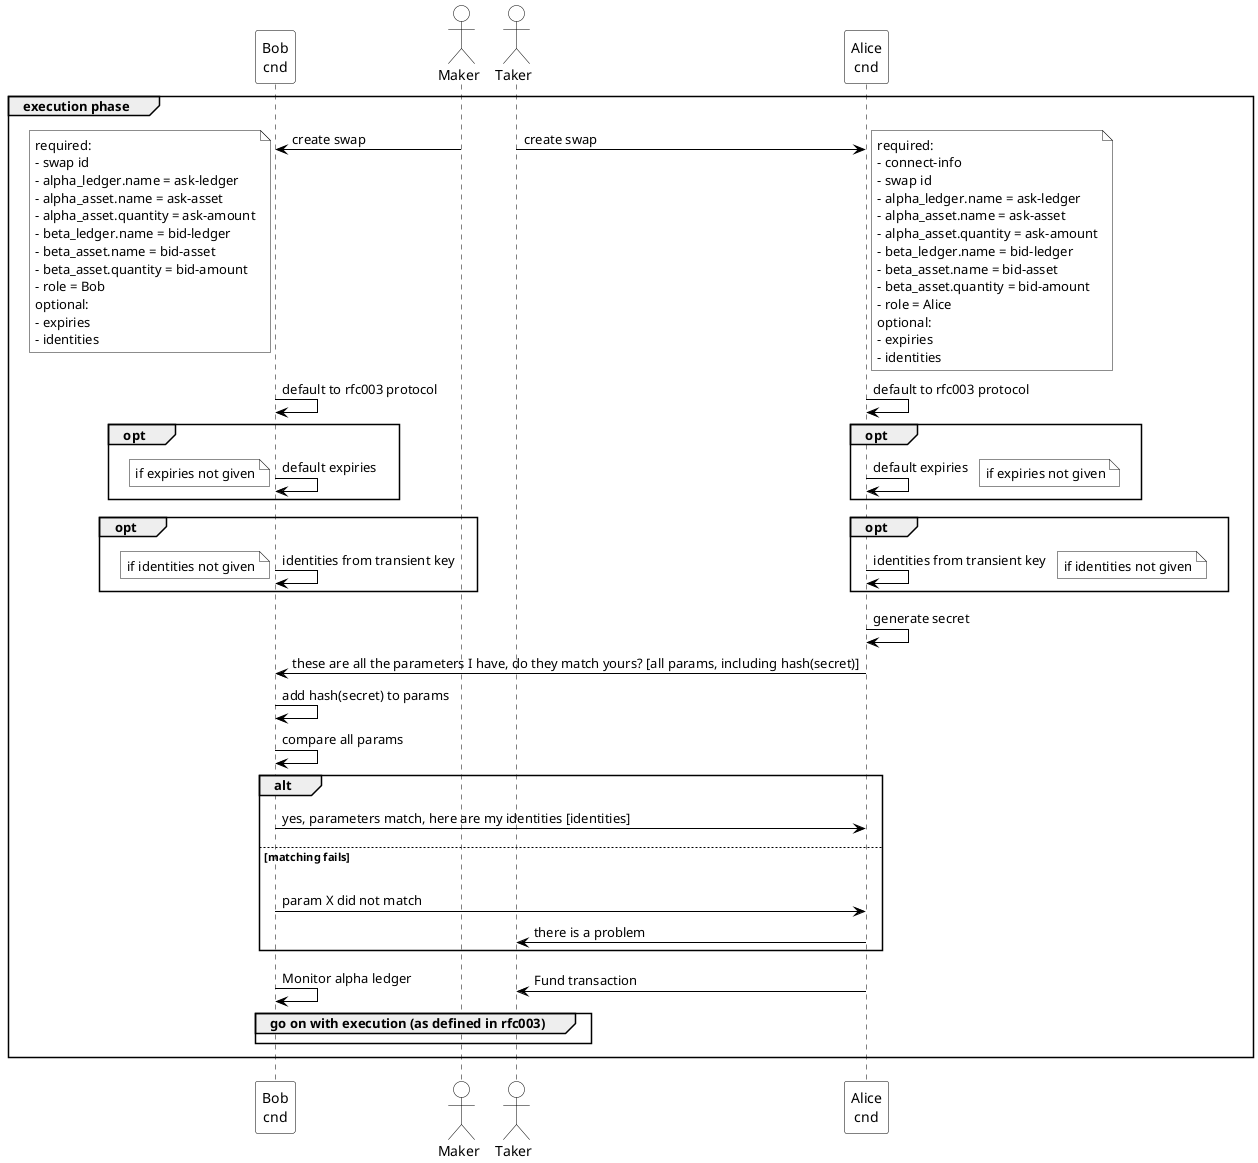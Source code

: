 ' DIAGRAM #########################################
' Execution phase messaging
' #################################################
@startuml
' #################################################
' SETTINGS: color settings of diagram
' #################################################
skinparam sequence {
	BorderColor black
	ArrowColor black
	ActorBorderColor black
	LifeLineBorderColor black
	LifeLineBackgroundColor white
	
	ParticipantBorderColor black
	ParticipantBackgroundColor white
	ParticipantFontColor black
	
	ActorBackgroundColor white
	ActorFontColor black
}
' #################################################
' ACTORS
' #################################################
participant "Bob\ncnd" as BC
actor Maker as M
actor Taker as T
participant "Alice\ncnd" as AC

' allow parallelism
!pragma teoz true

' #################################################
' DIAGRAM
' #################################################
group execution phase
    T->AC: create swap
    note right #white
        required:
        - connect-info
        - swap id
        - alpha_ledger.name = ask-ledger
        - alpha_asset.name = ask-asset
        - alpha_asset.quantity = ask-amount
        - beta_ledger.name = bid-ledger
        - beta_asset.name = bid-asset
        - beta_asset.quantity = bid-amount
        - role = Alice
        optional:
        - expiries
        - identities
    end note
    & M->BC: create swap
    note left #white
        required:
        - swap id
        - alpha_ledger.name = ask-ledger
        - alpha_asset.name = ask-asset
        - alpha_asset.quantity = ask-amount
        - beta_ledger.name = bid-ledger
        - beta_asset.name = bid-asset
        - beta_asset.quantity = bid-amount
        - role = Bob
        optional:
        - expiries
        - identities
    end note
    AC->AC: default to rfc003 protocol
    & BC->BC: default to rfc003 protocol
    opt
        AC->AC: default expiries
        note right #white
            if expiries not given
        end note
    end
    & opt
        BC->BC: default expiries
        note left #white
            if expiries not given
        end note
    end
    opt
        AC->AC: identities from transient key
        note right #white
            if identities not given
        end note
    end
    & opt
        BC->BC: identities from transient key
        note left #white
            if identities not given
        end note
    end
    AC->AC: generate secret
    AC->BC: these are all the parameters I have, do they match yours? [all params, including hash(secret)]
    BC->BC: add hash(secret) to params
    BC->BC: compare all params
    alt
        BC->AC: yes, parameters match, here are my identities [identities]
    else matching fails
        BC->AC: \nparam X did not match
        AC->T: there is a problem
    end
    AC->T: Fund transaction
    & BC->BC: Monitor alpha ledger
    group go on with execution (as defined in rfc003)
    end
end

@enduml
